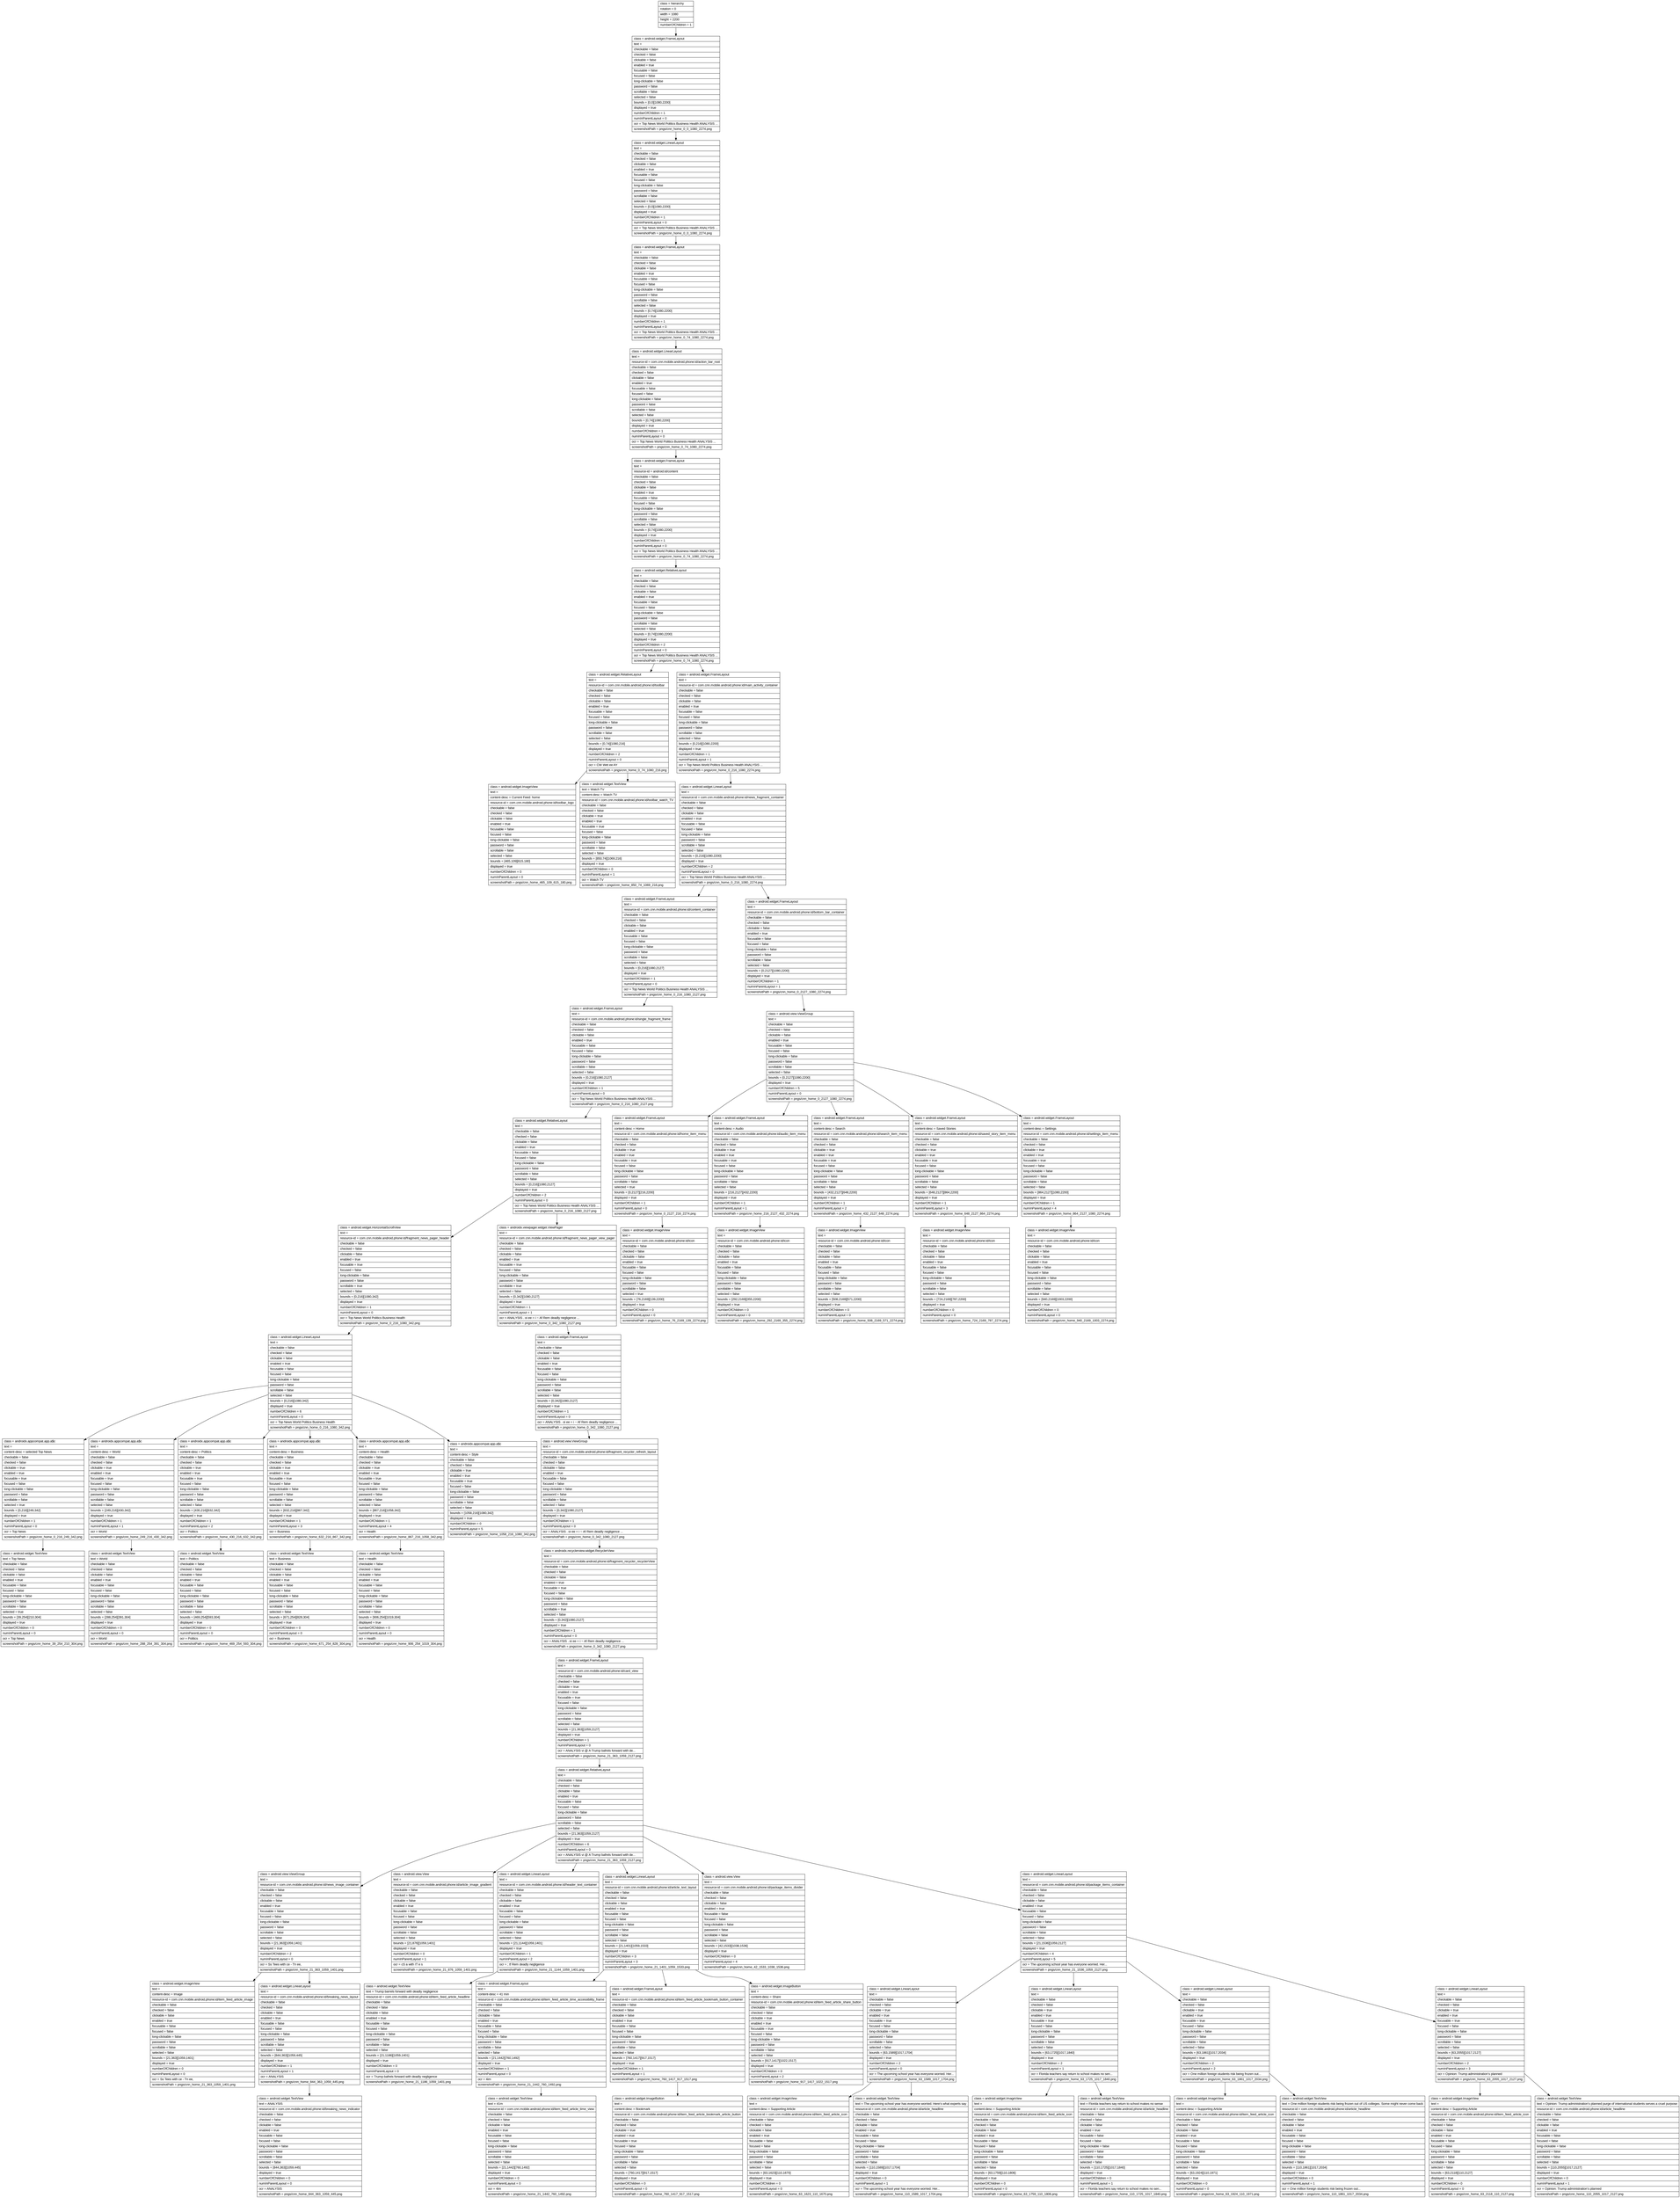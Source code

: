digraph Layout {

	node [shape=record fontname=Arial];

	0	[label="{class = hierarchy\l|rotation = 0\l|width = 1080\l|height = 2200\l|numberOfChildren = 1\l}"]
	1	[label="{class = android.widget.FrameLayout\l|text = \l|checkable = false\l|checked = false\l|clickable = false\l|enabled = true\l|focusable = false\l|focused = false\l|long-clickable = false\l|password = false\l|scrollable = false\l|selected = false\l|bounds = [0,0][1080,2200]\l|displayed = true\l|numberOfChildren = 1\l|numInParentLayout = 0\l|ocr = Top News World Politics Business Health  ANALYSIS ...\l|screenshotPath = pngs/cnn_home_0_0_1080_2274.png\l}"]
	2	[label="{class = android.widget.LinearLayout\l|text = \l|checkable = false\l|checked = false\l|clickable = false\l|enabled = true\l|focusable = false\l|focused = false\l|long-clickable = false\l|password = false\l|scrollable = false\l|selected = false\l|bounds = [0,0][1080,2200]\l|displayed = true\l|numberOfChildren = 1\l|numInParentLayout = 0\l|ocr = Top News World Politics Business Health  ANALYSIS ...\l|screenshotPath = pngs/cnn_home_0_0_1080_2274.png\l}"]
	3	[label="{class = android.widget.FrameLayout\l|text = \l|checkable = false\l|checked = false\l|clickable = false\l|enabled = true\l|focusable = false\l|focused = false\l|long-clickable = false\l|password = false\l|scrollable = false\l|selected = false\l|bounds = [0,74][1080,2200]\l|displayed = true\l|numberOfChildren = 1\l|numInParentLayout = 0\l|ocr = Top News World Politics Business Health  ANALYSIS ...\l|screenshotPath = pngs/cnn_home_0_74_1080_2274.png\l}"]
	4	[label="{class = android.widget.LinearLayout\l|text = \l|resource-id = com.cnn.mobile.android.phone:id/action_bar_root\l|checkable = false\l|checked = false\l|clickable = false\l|enabled = true\l|focusable = false\l|focused = false\l|long-clickable = false\l|password = false\l|scrollable = false\l|selected = false\l|bounds = [0,74][1080,2200]\l|displayed = true\l|numberOfChildren = 1\l|numInParentLayout = 0\l|ocr = Top News World Politics Business Health  ANALYSIS ...\l|screenshotPath = pngs/cnn_home_0_74_1080_2274.png\l}"]
	5	[label="{class = android.widget.FrameLayout\l|text = \l|resource-id = android:id/content\l|checkable = false\l|checked = false\l|clickable = false\l|enabled = true\l|focusable = false\l|focused = false\l|long-clickable = false\l|password = false\l|scrollable = false\l|selected = false\l|bounds = [0,74][1080,2200]\l|displayed = true\l|numberOfChildren = 1\l|numInParentLayout = 0\l|ocr = Top News World Politics Business Health  ANALYSIS ...\l|screenshotPath = pngs/cnn_home_0_74_1080_2274.png\l}"]
	6	[label="{class = android.widget.RelativeLayout\l|text = \l|checkable = false\l|checked = false\l|clickable = false\l|enabled = true\l|focusable = false\l|focused = false\l|long-clickable = false\l|password = false\l|scrollable = false\l|selected = false\l|bounds = [0,74][1080,2200]\l|displayed = true\l|numberOfChildren = 2\l|numInParentLayout = 0\l|ocr = Top News World Politics Business Health  ANALYSIS ...\l|screenshotPath = pngs/cnn_home_0_74_1080_2274.png\l}"]
	7	[label="{class = android.widget.RelativeLayout\l|text = \l|resource-id = com.cnn.mobile.android.phone:id/toolbar\l|checkable = false\l|checked = false\l|clickable = false\l|enabled = true\l|focusable = false\l|focused = false\l|long-clickable = false\l|password = false\l|scrollable = false\l|selected = false\l|bounds = [0,74][1080,216]\l|displayed = true\l|numberOfChildren = 2\l|numInParentLayout = 0\l|ocr = CW Wet ee AY\l|screenshotPath = pngs/cnn_home_0_74_1080_216.png\l}"]
	8	[label="{class = android.widget.FrameLayout\l|text = \l|resource-id = com.cnn.mobile.android.phone:id/main_activity_container\l|checkable = false\l|checked = false\l|clickable = false\l|enabled = true\l|focusable = false\l|focused = false\l|long-clickable = false\l|password = false\l|scrollable = false\l|selected = false\l|bounds = [0,216][1080,2200]\l|displayed = true\l|numberOfChildren = 1\l|numInParentLayout = 1\l|ocr = Top News World Politics Business Health  ANALYSIS ...\l|screenshotPath = pngs/cnn_home_0_216_1080_2274.png\l}"]
	9	[label="{class = android.widget.ImageView\l|text = \l|content-desc = Current Feed: home\l|resource-id = com.cnn.mobile.android.phone:id/toolbar_logo\l|checkable = false\l|checked = false\l|clickable = false\l|enabled = true\l|focusable = false\l|focused = false\l|long-clickable = false\l|password = false\l|scrollable = false\l|selected = false\l|bounds = [465,109][615,180]\l|displayed = true\l|numberOfChildren = 0\l|numInParentLayout = 0\l|screenshotPath = pngs/cnn_home_465_109_615_180.png\l}"]
	10	[label="{class = android.widget.TextView\l|text = Watch TV\l|content-desc = Watch TV\l|resource-id = com.cnn.mobile.android.phone:id/toolbar_watch_TV\l|checkable = false\l|checked = false\l|clickable = true\l|enabled = true\l|focusable = true\l|focused = false\l|long-clickable = false\l|password = false\l|scrollable = false\l|selected = false\l|bounds = [850,74][1069,216]\l|displayed = true\l|numberOfChildren = 0\l|numInParentLayout = 1\l|ocr = Watch TV\l|screenshotPath = pngs/cnn_home_850_74_1069_216.png\l}"]
	11	[label="{class = android.widget.LinearLayout\l|text = \l|resource-id = com.cnn.mobile.android.phone:id/news_fragment_container\l|checkable = false\l|checked = false\l|clickable = false\l|enabled = true\l|focusable = false\l|focused = false\l|long-clickable = false\l|password = false\l|scrollable = false\l|selected = false\l|bounds = [0,216][1080,2200]\l|displayed = true\l|numberOfChildren = 2\l|numInParentLayout = 0\l|ocr = Top News World Politics Business Health  ANALYSIS ...\l|screenshotPath = pngs/cnn_home_0_216_1080_2274.png\l}"]
	12	[label="{class = android.widget.FrameLayout\l|text = \l|resource-id = com.cnn.mobile.android.phone:id/content_container\l|checkable = false\l|checked = false\l|clickable = false\l|enabled = true\l|focusable = false\l|focused = false\l|long-clickable = false\l|password = false\l|scrollable = false\l|selected = false\l|bounds = [0,216][1080,2127]\l|displayed = true\l|numberOfChildren = 1\l|numInParentLayout = 0\l|ocr = Top News World Politics Business Health  ANALYSIS ...\l|screenshotPath = pngs/cnn_home_0_216_1080_2127.png\l}"]
	13	[label="{class = android.widget.FrameLayout\l|text = \l|resource-id = com.cnn.mobile.android.phone:id/bottom_bar_container\l|checkable = false\l|checked = false\l|clickable = false\l|enabled = true\l|focusable = false\l|focused = false\l|long-clickable = false\l|password = false\l|scrollable = false\l|selected = false\l|bounds = [0,2127][1080,2200]\l|displayed = true\l|numberOfChildren = 1\l|numInParentLayout = 1\l|screenshotPath = pngs/cnn_home_0_2127_1080_2274.png\l}"]
	14	[label="{class = android.widget.FrameLayout\l|text = \l|resource-id = com.cnn.mobile.android.phone:id/single_fragment_frame\l|checkable = false\l|checked = false\l|clickable = false\l|enabled = true\l|focusable = false\l|focused = false\l|long-clickable = false\l|password = false\l|scrollable = false\l|selected = false\l|bounds = [0,216][1080,2127]\l|displayed = true\l|numberOfChildren = 1\l|numInParentLayout = 0\l|ocr = Top News World Politics Business Health  ANALYSIS ...\l|screenshotPath = pngs/cnn_home_0_216_1080_2127.png\l}"]
	15	[label="{class = android.view.ViewGroup\l|text = \l|checkable = false\l|checked = false\l|clickable = false\l|enabled = true\l|focusable = false\l|focused = false\l|long-clickable = false\l|password = false\l|scrollable = false\l|selected = false\l|bounds = [0,2127][1080,2200]\l|displayed = true\l|numberOfChildren = 5\l|numInParentLayout = 0\l|screenshotPath = pngs/cnn_home_0_2127_1080_2274.png\l}"]
	16	[label="{class = android.widget.RelativeLayout\l|text = \l|checkable = false\l|checked = false\l|clickable = false\l|enabled = true\l|focusable = false\l|focused = false\l|long-clickable = false\l|password = false\l|scrollable = false\l|selected = false\l|bounds = [0,216][1080,2127]\l|displayed = true\l|numberOfChildren = 2\l|numInParentLayout = 0\l|ocr = Top News World Politics Business Health  ANALYSIS ...\l|screenshotPath = pngs/cnn_home_0_216_1080_2127.png\l}"]
	17	[label="{class = android.widget.FrameLayout\l|text = \l|content-desc = Home\l|resource-id = com.cnn.mobile.android.phone:id/home_item_menu\l|checkable = false\l|checked = false\l|clickable = true\l|enabled = true\l|focusable = true\l|focused = false\l|long-clickable = false\l|password = false\l|scrollable = false\l|selected = true\l|bounds = [0,2127][216,2200]\l|displayed = true\l|numberOfChildren = 1\l|numInParentLayout = 0\l|screenshotPath = pngs/cnn_home_0_2127_216_2274.png\l}"]
	18	[label="{class = android.widget.FrameLayout\l|text = \l|content-desc = Audio\l|resource-id = com.cnn.mobile.android.phone:id/audio_item_menu\l|checkable = false\l|checked = false\l|clickable = true\l|enabled = true\l|focusable = true\l|focused = false\l|long-clickable = false\l|password = false\l|scrollable = false\l|selected = false\l|bounds = [216,2127][432,2200]\l|displayed = true\l|numberOfChildren = 1\l|numInParentLayout = 1\l|screenshotPath = pngs/cnn_home_216_2127_432_2274.png\l}"]
	19	[label="{class = android.widget.FrameLayout\l|text = \l|content-desc = Search\l|resource-id = com.cnn.mobile.android.phone:id/search_item_menu\l|checkable = false\l|checked = false\l|clickable = true\l|enabled = true\l|focusable = true\l|focused = false\l|long-clickable = false\l|password = false\l|scrollable = false\l|selected = false\l|bounds = [432,2127][648,2200]\l|displayed = true\l|numberOfChildren = 1\l|numInParentLayout = 2\l|screenshotPath = pngs/cnn_home_432_2127_648_2274.png\l}"]
	20	[label="{class = android.widget.FrameLayout\l|text = \l|content-desc = Saved Stories\l|resource-id = com.cnn.mobile.android.phone:id/saved_story_item_menu\l|checkable = false\l|checked = false\l|clickable = true\l|enabled = true\l|focusable = true\l|focused = false\l|long-clickable = false\l|password = false\l|scrollable = false\l|selected = false\l|bounds = [648,2127][864,2200]\l|displayed = true\l|numberOfChildren = 1\l|numInParentLayout = 3\l|screenshotPath = pngs/cnn_home_648_2127_864_2274.png\l}"]
	21	[label="{class = android.widget.FrameLayout\l|text = \l|content-desc = Settings\l|resource-id = com.cnn.mobile.android.phone:id/settings_item_menu\l|checkable = false\l|checked = false\l|clickable = true\l|enabled = true\l|focusable = true\l|focused = false\l|long-clickable = false\l|password = false\l|scrollable = false\l|selected = false\l|bounds = [864,2127][1080,2200]\l|displayed = true\l|numberOfChildren = 1\l|numInParentLayout = 4\l|screenshotPath = pngs/cnn_home_864_2127_1080_2274.png\l}"]
	22	[label="{class = android.widget.HorizontalScrollView\l|text = \l|resource-id = com.cnn.mobile.android.phone:id/fragment_news_pager_header\l|checkable = false\l|checked = false\l|clickable = false\l|enabled = true\l|focusable = true\l|focused = false\l|long-clickable = false\l|password = false\l|scrollable = true\l|selected = false\l|bounds = [0,216][1080,342]\l|displayed = true\l|numberOfChildren = 1\l|numInParentLayout = 0\l|ocr = Top News World Politics Business Health\l|screenshotPath = pngs/cnn_home_0_216_1080_342.png\l}"]
	23	[label="{class = androidx.viewpager.widget.ViewPager\l|text = \l|resource-id = com.cnn.mobile.android.phone:id/fragment_news_pager_view_pager\l|checkable = false\l|checked = false\l|clickable = false\l|enabled = true\l|focusable = true\l|focused = false\l|long-clickable = false\l|password = false\l|scrollable = true\l|selected = false\l|bounds = [0,342][1080,2127]\l|displayed = true\l|numberOfChildren = 1\l|numInParentLayout = 1\l|ocr = ANALYSIS  . oi ee = i ~ Af Rem deadly negligence  ...\l|screenshotPath = pngs/cnn_home_0_342_1080_2127.png\l}"]
	24	[label="{class = android.widget.ImageView\l|text = \l|resource-id = com.cnn.mobile.android.phone:id/icon\l|checkable = false\l|checked = false\l|clickable = false\l|enabled = true\l|focusable = false\l|focused = false\l|long-clickable = false\l|password = false\l|scrollable = false\l|selected = true\l|bounds = [76,2169][139,2200]\l|displayed = true\l|numberOfChildren = 0\l|numInParentLayout = 0\l|screenshotPath = pngs/cnn_home_76_2169_139_2274.png\l}"]
	25	[label="{class = android.widget.ImageView\l|text = \l|resource-id = com.cnn.mobile.android.phone:id/icon\l|checkable = false\l|checked = false\l|clickable = false\l|enabled = true\l|focusable = false\l|focused = false\l|long-clickable = false\l|password = false\l|scrollable = false\l|selected = false\l|bounds = [292,2169][355,2200]\l|displayed = true\l|numberOfChildren = 0\l|numInParentLayout = 0\l|screenshotPath = pngs/cnn_home_292_2169_355_2274.png\l}"]
	26	[label="{class = android.widget.ImageView\l|text = \l|resource-id = com.cnn.mobile.android.phone:id/icon\l|checkable = false\l|checked = false\l|clickable = false\l|enabled = true\l|focusable = false\l|focused = false\l|long-clickable = false\l|password = false\l|scrollable = false\l|selected = false\l|bounds = [508,2169][571,2200]\l|displayed = true\l|numberOfChildren = 0\l|numInParentLayout = 0\l|screenshotPath = pngs/cnn_home_508_2169_571_2274.png\l}"]
	27	[label="{class = android.widget.ImageView\l|text = \l|resource-id = com.cnn.mobile.android.phone:id/icon\l|checkable = false\l|checked = false\l|clickable = false\l|enabled = true\l|focusable = false\l|focused = false\l|long-clickable = false\l|password = false\l|scrollable = false\l|selected = false\l|bounds = [724,2169][787,2200]\l|displayed = true\l|numberOfChildren = 0\l|numInParentLayout = 0\l|screenshotPath = pngs/cnn_home_724_2169_787_2274.png\l}"]
	28	[label="{class = android.widget.ImageView\l|text = \l|resource-id = com.cnn.mobile.android.phone:id/icon\l|checkable = false\l|checked = false\l|clickable = false\l|enabled = true\l|focusable = false\l|focused = false\l|long-clickable = false\l|password = false\l|scrollable = false\l|selected = false\l|bounds = [940,2169][1003,2200]\l|displayed = true\l|numberOfChildren = 0\l|numInParentLayout = 0\l|screenshotPath = pngs/cnn_home_940_2169_1003_2274.png\l}"]
	29	[label="{class = android.widget.LinearLayout\l|text = \l|checkable = false\l|checked = false\l|clickable = false\l|enabled = true\l|focusable = false\l|focused = false\l|long-clickable = false\l|password = false\l|scrollable = false\l|selected = false\l|bounds = [0,216][1080,342]\l|displayed = true\l|numberOfChildren = 6\l|numInParentLayout = 0\l|ocr = Top News World Politics Business Health\l|screenshotPath = pngs/cnn_home_0_216_1080_342.png\l}"]
	30	[label="{class = android.widget.FrameLayout\l|text = \l|checkable = false\l|checked = false\l|clickable = false\l|enabled = true\l|focusable = false\l|focused = false\l|long-clickable = false\l|password = false\l|scrollable = false\l|selected = false\l|bounds = [0,342][1080,2127]\l|displayed = true\l|numberOfChildren = 1\l|numInParentLayout = 0\l|ocr = ANALYSIS  . oi ee = i ~ Af Rem deadly negligence  ...\l|screenshotPath = pngs/cnn_home_0_342_1080_2127.png\l}"]
	31	[label="{class = androidx.appcompat.app.a$c\l|text = \l|content-desc = selected Top News\l|checkable = false\l|checked = false\l|clickable = true\l|enabled = true\l|focusable = true\l|focused = false\l|long-clickable = false\l|password = false\l|scrollable = false\l|selected = true\l|bounds = [0,216][249,342]\l|displayed = true\l|numberOfChildren = 1\l|numInParentLayout = 0\l|ocr = Top News\l|screenshotPath = pngs/cnn_home_0_216_249_342.png\l}"]
	32	[label="{class = androidx.appcompat.app.a$c\l|text = \l|content-desc = World\l|checkable = false\l|checked = false\l|clickable = true\l|enabled = true\l|focusable = true\l|focused = false\l|long-clickable = false\l|password = false\l|scrollable = false\l|selected = false\l|bounds = [249,216][430,342]\l|displayed = true\l|numberOfChildren = 1\l|numInParentLayout = 1\l|ocr = World\l|screenshotPath = pngs/cnn_home_249_216_430_342.png\l}"]
	33	[label="{class = androidx.appcompat.app.a$c\l|text = \l|content-desc = Politics\l|checkable = false\l|checked = false\l|clickable = true\l|enabled = true\l|focusable = true\l|focused = false\l|long-clickable = false\l|password = false\l|scrollable = false\l|selected = false\l|bounds = [430,216][632,342]\l|displayed = true\l|numberOfChildren = 1\l|numInParentLayout = 2\l|ocr = Politics\l|screenshotPath = pngs/cnn_home_430_216_632_342.png\l}"]
	34	[label="{class = androidx.appcompat.app.a$c\l|text = \l|content-desc = Business\l|checkable = false\l|checked = false\l|clickable = true\l|enabled = true\l|focusable = true\l|focused = false\l|long-clickable = false\l|password = false\l|scrollable = false\l|selected = false\l|bounds = [632,216][867,342]\l|displayed = true\l|numberOfChildren = 1\l|numInParentLayout = 3\l|ocr = Business\l|screenshotPath = pngs/cnn_home_632_216_867_342.png\l}"]
	35	[label="{class = androidx.appcompat.app.a$c\l|text = \l|content-desc = Health\l|checkable = false\l|checked = false\l|clickable = true\l|enabled = true\l|focusable = true\l|focused = false\l|long-clickable = false\l|password = false\l|scrollable = false\l|selected = false\l|bounds = [867,216][1058,342]\l|displayed = true\l|numberOfChildren = 1\l|numInParentLayout = 4\l|ocr = Health\l|screenshotPath = pngs/cnn_home_867_216_1058_342.png\l}"]
	36	[label="{class = androidx.appcompat.app.a$c\l|text = \l|content-desc = Style\l|checkable = false\l|checked = false\l|clickable = true\l|enabled = true\l|focusable = true\l|focused = false\l|long-clickable = false\l|password = false\l|scrollable = false\l|selected = false\l|bounds = [1058,216][1080,342]\l|displayed = true\l|numberOfChildren = 0\l|numInParentLayout = 5\l|screenshotPath = pngs/cnn_home_1058_216_1080_342.png\l}"]
	37	[label="{class = android.view.ViewGroup\l|text = \l|resource-id = com.cnn.mobile.android.phone:id/fragment_recycler_refresh_layout\l|checkable = false\l|checked = false\l|clickable = false\l|enabled = true\l|focusable = false\l|focused = false\l|long-clickable = false\l|password = false\l|scrollable = false\l|selected = false\l|bounds = [0,342][1080,2127]\l|displayed = true\l|numberOfChildren = 1\l|numInParentLayout = 0\l|ocr = ANALYSIS  . oi ee = i ~ Af Rem deadly negligence  ...\l|screenshotPath = pngs/cnn_home_0_342_1080_2127.png\l}"]
	38	[label="{class = android.widget.TextView\l|text = Top News\l|checkable = false\l|checked = false\l|clickable = false\l|enabled = true\l|focusable = false\l|focused = false\l|long-clickable = false\l|password = false\l|scrollable = false\l|selected = true\l|bounds = [39,254][210,304]\l|displayed = true\l|numberOfChildren = 0\l|numInParentLayout = 0\l|ocr = Top News\l|screenshotPath = pngs/cnn_home_39_254_210_304.png\l}"]
	39	[label="{class = android.widget.TextView\l|text = World\l|checkable = false\l|checked = false\l|clickable = false\l|enabled = true\l|focusable = false\l|focused = false\l|long-clickable = false\l|password = false\l|scrollable = false\l|selected = false\l|bounds = [288,254][391,304]\l|displayed = true\l|numberOfChildren = 0\l|numInParentLayout = 0\l|ocr = World\l|screenshotPath = pngs/cnn_home_288_254_391_304.png\l}"]
	40	[label="{class = android.widget.TextView\l|text = Politics\l|checkable = false\l|checked = false\l|clickable = false\l|enabled = true\l|focusable = false\l|focused = false\l|long-clickable = false\l|password = false\l|scrollable = false\l|selected = false\l|bounds = [469,254][593,304]\l|displayed = true\l|numberOfChildren = 0\l|numInParentLayout = 0\l|ocr = Politics\l|screenshotPath = pngs/cnn_home_469_254_593_304.png\l}"]
	41	[label="{class = android.widget.TextView\l|text = Business\l|checkable = false\l|checked = false\l|clickable = false\l|enabled = true\l|focusable = false\l|focused = false\l|long-clickable = false\l|password = false\l|scrollable = false\l|selected = false\l|bounds = [671,254][828,304]\l|displayed = true\l|numberOfChildren = 0\l|numInParentLayout = 0\l|ocr = Business\l|screenshotPath = pngs/cnn_home_671_254_828_304.png\l}"]
	42	[label="{class = android.widget.TextView\l|text = Health\l|checkable = false\l|checked = false\l|clickable = false\l|enabled = true\l|focusable = false\l|focused = false\l|long-clickable = false\l|password = false\l|scrollable = false\l|selected = false\l|bounds = [906,254][1019,304]\l|displayed = true\l|numberOfChildren = 0\l|numInParentLayout = 0\l|ocr = Health\l|screenshotPath = pngs/cnn_home_906_254_1019_304.png\l}"]
	43	[label="{class = androidx.recyclerview.widget.RecyclerView\l|text = \l|resource-id = com.cnn.mobile.android.phone:id/fragment_recycler_recyclerView\l|checkable = false\l|checked = false\l|clickable = false\l|enabled = true\l|focusable = true\l|focused = false\l|long-clickable = false\l|password = false\l|scrollable = true\l|selected = false\l|bounds = [0,342][1080,2127]\l|displayed = true\l|numberOfChildren = 1\l|numInParentLayout = 0\l|ocr = ANALYSIS  . oi ee = i ~ Af Rem deadly negligence  ...\l|screenshotPath = pngs/cnn_home_0_342_1080_2127.png\l}"]
	44	[label="{class = android.widget.FrameLayout\l|text = \l|resource-id = com.cnn.mobile.android.phone:id/card_view\l|checkable = false\l|checked = false\l|clickable = true\l|enabled = true\l|focusable = true\l|focused = false\l|long-clickable = false\l|password = false\l|scrollable = false\l|selected = false\l|bounds = [21,363][1059,2127]\l|displayed = true\l|numberOfChildren = 1\l|numInParentLayout = 0\l|ocr = ANALYSIS      vi @ A Trump bafrels forward with de...\l|screenshotPath = pngs/cnn_home_21_363_1059_2127.png\l}"]
	45	[label="{class = android.widget.RelativeLayout\l|text = \l|checkable = false\l|checked = false\l|clickable = false\l|enabled = true\l|focusable = false\l|focused = false\l|long-clickable = false\l|password = false\l|scrollable = false\l|selected = false\l|bounds = [21,363][1059,2127]\l|displayed = true\l|numberOfChildren = 6\l|numInParentLayout = 0\l|ocr = ANALYSIS      vi @ A Trump bafrels forward with de...\l|screenshotPath = pngs/cnn_home_21_363_1059_2127.png\l}"]
	46	[label="{class = android.view.ViewGroup\l|text = \l|resource-id = com.cnn.mobile.android.phone:id/news_image_container\l|checkable = false\l|checked = false\l|clickable = false\l|enabled = true\l|focusable = false\l|focused = false\l|long-clickable = false\l|password = false\l|scrollable = false\l|selected = false\l|bounds = [21,363][1059,1401]\l|displayed = true\l|numberOfChildren = 2\l|numInParentLayout = 0\l|ocr = Ss Tees with ce -  Tn ee,\l|screenshotPath = pngs/cnn_home_21_363_1059_1401.png\l}"]
	47	[label="{class = android.view.View\l|text = \l|resource-id = com.cnn.mobile.android.phone:id/article_image_gradient\l|checkable = false\l|checked = false\l|clickable = false\l|enabled = true\l|focusable = false\l|focused = false\l|long-clickable = false\l|password = false\l|scrollable = false\l|selected = false\l|bounds = [21,876][1059,1401]\l|displayed = true\l|numberOfChildren = 0\l|numInParentLayout = 1\l|ocr = cS a with IT e s\l|screenshotPath = pngs/cnn_home_21_876_1059_1401.png\l}"]
	48	[label="{class = android.widget.LinearLayout\l|text = \l|resource-id = com.cnn.mobile.android.phone:id/header_text_container\l|checkable = false\l|checked = false\l|clickable = false\l|enabled = true\l|focusable = false\l|focused = false\l|long-clickable = false\l|password = false\l|scrollable = false\l|selected = false\l|bounds = [21,1144][1059,1401]\l|displayed = true\l|numberOfChildren = 1\l|numInParentLayout = 2\l|ocr = ; tf Rem deadly negligence\l|screenshotPath = pngs/cnn_home_21_1144_1059_1401.png\l}"]
	49	[label="{class = android.widget.LinearLayout\l|text = \l|resource-id = com.cnn.mobile.android.phone:id/article_text_layout\l|checkable = false\l|checked = false\l|clickable = false\l|enabled = true\l|focusable = false\l|focused = false\l|long-clickable = false\l|password = false\l|scrollable = false\l|selected = false\l|bounds = [21,1401][1059,1533]\l|displayed = true\l|numberOfChildren = 3\l|numInParentLayout = 3\l|screenshotPath = pngs/cnn_home_21_1401_1059_1533.png\l}"]
	50	[label="{class = android.view.View\l|text = \l|resource-id = com.cnn.mobile.android.phone:id/package_items_divider\l|checkable = false\l|checked = false\l|clickable = false\l|enabled = true\l|focusable = false\l|focused = false\l|long-clickable = false\l|password = false\l|scrollable = false\l|selected = false\l|bounds = [42,1533][1038,1536]\l|displayed = true\l|numberOfChildren = 0\l|numInParentLayout = 4\l|screenshotPath = pngs/cnn_home_42_1533_1038_1536.png\l}"]
	51	[label="{class = android.widget.LinearLayout\l|text = \l|resource-id = com.cnn.mobile.android.phone:id/package_items_container\l|checkable = false\l|checked = false\l|clickable = false\l|enabled = true\l|focusable = false\l|focused = false\l|long-clickable = false\l|password = false\l|scrollable = false\l|selected = false\l|bounds = [21,1536][1059,2127]\l|displayed = true\l|numberOfChildren = 4\l|numInParentLayout = 5\l|ocr = The upcoming school year has everyone worried. Her...\l|screenshotPath = pngs/cnn_home_21_1536_1059_2127.png\l}"]
	52	[label="{class = android.widget.ImageView\l|text = \l|content-desc = Image\l|resource-id = com.cnn.mobile.android.phone:id/item_feed_article_image\l|checkable = false\l|checked = false\l|clickable = false\l|enabled = true\l|focusable = false\l|focused = false\l|long-clickable = false\l|password = false\l|scrollable = false\l|selected = false\l|bounds = [21,363][1059,1401]\l|displayed = true\l|numberOfChildren = 0\l|numInParentLayout = 0\l|ocr = Ss Tees with ce -  Tn ee,\l|screenshotPath = pngs/cnn_home_21_363_1059_1401.png\l}"]
	53	[label="{class = android.widget.LinearLayout\l|text = \l|resource-id = com.cnn.mobile.android.phone:id/breaking_news_layout\l|checkable = false\l|checked = false\l|clickable = false\l|enabled = true\l|focusable = false\l|focused = false\l|long-clickable = false\l|password = false\l|scrollable = false\l|selected = false\l|bounds = [844,363][1059,445]\l|displayed = true\l|numberOfChildren = 1\l|numInParentLayout = 1\l|ocr = ANALYSIS\l|screenshotPath = pngs/cnn_home_844_363_1059_445.png\l}"]
	54	[label="{class = android.widget.TextView\l|text = Trump barrels forward with deadly negligence\l|resource-id = com.cnn.mobile.android.phone:id/item_feed_article_headline\l|checkable = false\l|checked = false\l|clickable = false\l|enabled = true\l|focusable = false\l|focused = false\l|long-clickable = false\l|password = false\l|scrollable = false\l|selected = false\l|bounds = [21,1186][1059,1401]\l|displayed = true\l|numberOfChildren = 0\l|numInParentLayout = 0\l|ocr = Trump bafrels forward with deadly negligence\l|screenshotPath = pngs/cnn_home_21_1186_1059_1401.png\l}"]
	55	[label="{class = android.widget.FrameLayout\l|text = \l|content-desc = 41 min\l|resource-id = com.cnn.mobile.android.phone:id/item_feed_article_time_accessibility_frame\l|checkable = false\l|checked = false\l|clickable = false\l|enabled = true\l|focusable = false\l|focused = false\l|long-clickable = false\l|password = false\l|scrollable = false\l|selected = false\l|bounds = [21,1442][760,1492]\l|displayed = true\l|numberOfChildren = 1\l|numInParentLayout = 0\l|ocr = 4im\l|screenshotPath = pngs/cnn_home_21_1442_760_1492.png\l}"]
	56	[label="{class = android.widget.FrameLayout\l|text = \l|resource-id = com.cnn.mobile.android.phone:id/item_feed_article_bookmark_button_container\l|checkable = false\l|checked = false\l|clickable = false\l|enabled = true\l|focusable = false\l|focused = false\l|long-clickable = false\l|password = false\l|scrollable = false\l|selected = false\l|bounds = [760,1417][917,1517]\l|displayed = true\l|numberOfChildren = 1\l|numInParentLayout = 1\l|screenshotPath = pngs/cnn_home_760_1417_917_1517.png\l}"]
	57	[label="{class = android.widget.ImageButton\l|text = \l|content-desc = Share\l|resource-id = com.cnn.mobile.android.phone:id/item_feed_article_share_button\l|checkable = false\l|checked = false\l|clickable = true\l|enabled = true\l|focusable = true\l|focused = false\l|long-clickable = false\l|password = false\l|scrollable = false\l|selected = false\l|bounds = [917,1417][1022,1517]\l|displayed = true\l|numberOfChildren = 0\l|numInParentLayout = 2\l|screenshotPath = pngs/cnn_home_917_1417_1022_1517.png\l}"]
	58	[label="{class = android.widget.LinearLayout\l|text = \l|checkable = false\l|checked = false\l|clickable = true\l|enabled = true\l|focusable = true\l|focused = false\l|long-clickable = false\l|password = false\l|scrollable = false\l|selected = false\l|bounds = [63,1589][1017,1704]\l|displayed = true\l|numberOfChildren = 2\l|numInParentLayout = 0\l|ocr = The upcoming school year has everyone worried. Her...\l|screenshotPath = pngs/cnn_home_63_1589_1017_1704.png\l}"]
	59	[label="{class = android.widget.LinearLayout\l|text = \l|checkable = false\l|checked = false\l|clickable = true\l|enabled = true\l|focusable = true\l|focused = false\l|long-clickable = false\l|password = false\l|scrollable = false\l|selected = false\l|bounds = [63,1725][1017,1840]\l|displayed = true\l|numberOfChildren = 2\l|numInParentLayout = 1\l|ocr = Florida teachers say return to school makes no sen...\l|screenshotPath = pngs/cnn_home_63_1725_1017_1840.png\l}"]
	60	[label="{class = android.widget.LinearLayout\l|text = \l|checkable = false\l|checked = false\l|clickable = true\l|enabled = true\l|focusable = true\l|focused = false\l|long-clickable = false\l|password = false\l|scrollable = false\l|selected = false\l|bounds = [63,1861][1017,2034]\l|displayed = true\l|numberOfChildren = 2\l|numInParentLayout = 2\l|ocr = One million foreign students risk being frozen out...\l|screenshotPath = pngs/cnn_home_63_1861_1017_2034.png\l}"]
	61	[label="{class = android.widget.LinearLayout\l|text = \l|checkable = false\l|checked = false\l|clickable = true\l|enabled = true\l|focusable = true\l|focused = false\l|long-clickable = false\l|password = false\l|scrollable = false\l|selected = false\l|bounds = [63,2055][1017,2127]\l|displayed = true\l|numberOfChildren = 2\l|numInParentLayout = 3\l|ocr = Opinion: Trump administration's planned\l|screenshotPath = pngs/cnn_home_63_2055_1017_2127.png\l}"]
	62	[label="{class = android.widget.TextView\l|text = ANALYSIS\l|resource-id = com.cnn.mobile.android.phone:id/breaking_news_indicator\l|checkable = false\l|checked = false\l|clickable = false\l|enabled = true\l|focusable = false\l|focused = false\l|long-clickable = false\l|password = false\l|scrollable = false\l|selected = false\l|bounds = [844,363][1059,445]\l|displayed = true\l|numberOfChildren = 0\l|numInParentLayout = 0\l|ocr = ANALYSIS\l|screenshotPath = pngs/cnn_home_844_363_1059_445.png\l}"]
	63	[label="{class = android.widget.TextView\l|text = 41m\l|resource-id = com.cnn.mobile.android.phone:id/item_feed_article_time_view\l|checkable = false\l|checked = false\l|clickable = false\l|enabled = true\l|focusable = false\l|focused = false\l|long-clickable = false\l|password = false\l|scrollable = false\l|selected = false\l|bounds = [21,1442][760,1492]\l|displayed = true\l|numberOfChildren = 0\l|numInParentLayout = 0\l|ocr = 4im\l|screenshotPath = pngs/cnn_home_21_1442_760_1492.png\l}"]
	64	[label="{class = android.widget.ImageButton\l|text = \l|content-desc = Bookmark\l|resource-id = com.cnn.mobile.android.phone:id/item_feed_article_bookmark_article_button\l|checkable = false\l|checked = false\l|clickable = true\l|enabled = true\l|focusable = true\l|focused = false\l|long-clickable = false\l|password = false\l|scrollable = false\l|selected = false\l|bounds = [760,1417][917,1517]\l|displayed = true\l|numberOfChildren = 0\l|numInParentLayout = 0\l|screenshotPath = pngs/cnn_home_760_1417_917_1517.png\l}"]
	65	[label="{class = android.widget.ImageView\l|text = \l|content-desc = Supporting Article\l|resource-id = com.cnn.mobile.android.phone:id/item_feed_article_icon\l|checkable = false\l|checked = false\l|clickable = false\l|enabled = true\l|focusable = false\l|focused = false\l|long-clickable = false\l|password = false\l|scrollable = false\l|selected = false\l|bounds = [63,1623][110,1670]\l|displayed = true\l|numberOfChildren = 0\l|numInParentLayout = 0\l|screenshotPath = pngs/cnn_home_63_1623_110_1670.png\l}"]
	66	[label="{class = android.widget.TextView\l|text = The upcoming school year has everyone worried. Here's what experts say\l|resource-id = com.cnn.mobile.android.phone:id/article_headline\l|checkable = false\l|checked = false\l|clickable = false\l|enabled = true\l|focusable = false\l|focused = false\l|long-clickable = false\l|password = false\l|scrollable = false\l|selected = false\l|bounds = [110,1589][1017,1704]\l|displayed = true\l|numberOfChildren = 0\l|numInParentLayout = 1\l|ocr = The upcoming school year has everyone worried. Her...\l|screenshotPath = pngs/cnn_home_110_1589_1017_1704.png\l}"]
	67	[label="{class = android.widget.ImageView\l|text = \l|content-desc = Supporting Article\l|resource-id = com.cnn.mobile.android.phone:id/item_feed_article_icon\l|checkable = false\l|checked = false\l|clickable = false\l|enabled = true\l|focusable = false\l|focused = false\l|long-clickable = false\l|password = false\l|scrollable = false\l|selected = false\l|bounds = [63,1759][110,1806]\l|displayed = true\l|numberOfChildren = 0\l|numInParentLayout = 0\l|screenshotPath = pngs/cnn_home_63_1759_110_1806.png\l}"]
	68	[label="{class = android.widget.TextView\l|text = Florida teachers say return to school makes no sense\l|resource-id = com.cnn.mobile.android.phone:id/article_headline\l|checkable = false\l|checked = false\l|clickable = false\l|enabled = true\l|focusable = false\l|focused = false\l|long-clickable = false\l|password = false\l|scrollable = false\l|selected = false\l|bounds = [110,1725][1017,1840]\l|displayed = true\l|numberOfChildren = 0\l|numInParentLayout = 1\l|ocr = Florida teachers say return to school makes no sen...\l|screenshotPath = pngs/cnn_home_110_1725_1017_1840.png\l}"]
	69	[label="{class = android.widget.ImageView\l|text = \l|content-desc = Supporting Article\l|resource-id = com.cnn.mobile.android.phone:id/item_feed_article_icon\l|checkable = false\l|checked = false\l|clickable = false\l|enabled = true\l|focusable = false\l|focused = false\l|long-clickable = false\l|password = false\l|scrollable = false\l|selected = false\l|bounds = [63,1924][110,1971]\l|displayed = true\l|numberOfChildren = 0\l|numInParentLayout = 0\l|screenshotPath = pngs/cnn_home_63_1924_110_1971.png\l}"]
	70	[label="{class = android.widget.TextView\l|text = One million foreign students risk being frozen out of US colleges. Some might never come back\l|resource-id = com.cnn.mobile.android.phone:id/article_headline\l|checkable = false\l|checked = false\l|clickable = false\l|enabled = true\l|focusable = false\l|focused = false\l|long-clickable = false\l|password = false\l|scrollable = false\l|selected = false\l|bounds = [110,1861][1017,2034]\l|displayed = true\l|numberOfChildren = 0\l|numInParentLayout = 1\l|ocr = One million foreign students risk being frozen out...\l|screenshotPath = pngs/cnn_home_110_1861_1017_2034.png\l}"]
	71	[label="{class = android.widget.ImageView\l|text = \l|content-desc = Supporting Article\l|resource-id = com.cnn.mobile.android.phone:id/item_feed_article_icon\l|checkable = false\l|checked = false\l|clickable = false\l|enabled = true\l|focusable = false\l|focused = false\l|long-clickable = false\l|password = false\l|scrollable = false\l|selected = false\l|bounds = [63,2118][110,2127]\l|displayed = true\l|numberOfChildren = 0\l|numInParentLayout = 0\l|screenshotPath = pngs/cnn_home_63_2118_110_2127.png\l}"]
	72	[label="{class = android.widget.TextView\l|text = Opinion: Trump administration's planned purge of international students serves a cruel purpose\l|resource-id = com.cnn.mobile.android.phone:id/article_headline\l|checkable = false\l|checked = false\l|clickable = false\l|enabled = true\l|focusable = false\l|focused = false\l|long-clickable = false\l|password = false\l|scrollable = false\l|selected = false\l|bounds = [110,2055][1017,2127]\l|displayed = true\l|numberOfChildren = 0\l|numInParentLayout = 1\l|ocr = Opinion: Trump administration's planned\l|screenshotPath = pngs/cnn_home_110_2055_1017_2127.png\l}"]


	0 -> 1
	1 -> 2
	2 -> 3
	3 -> 4
	4 -> 5
	5 -> 6
	6 -> 7
	6 -> 8
	7 -> 9
	7 -> 10
	8 -> 11
	11 -> 12
	11 -> 13
	12 -> 14
	13 -> 15
	14 -> 16
	15 -> 17
	15 -> 18
	15 -> 19
	15 -> 20
	15 -> 21
	16 -> 22
	16 -> 23
	17 -> 24
	18 -> 25
	19 -> 26
	20 -> 27
	21 -> 28
	22 -> 29
	23 -> 30
	29 -> 31
	29 -> 32
	29 -> 33
	29 -> 34
	29 -> 35
	29 -> 36
	30 -> 37
	31 -> 38
	32 -> 39
	33 -> 40
	34 -> 41
	35 -> 42
	37 -> 43
	43 -> 44
	44 -> 45
	45 -> 46
	45 -> 47
	45 -> 48
	45 -> 49
	45 -> 50
	45 -> 51
	46 -> 52
	46 -> 53
	48 -> 54
	49 -> 55
	49 -> 56
	49 -> 57
	51 -> 58
	51 -> 59
	51 -> 60
	51 -> 61
	53 -> 62
	55 -> 63
	56 -> 64
	58 -> 65
	58 -> 66
	59 -> 67
	59 -> 68
	60 -> 69
	60 -> 70
	61 -> 71
	61 -> 72


}